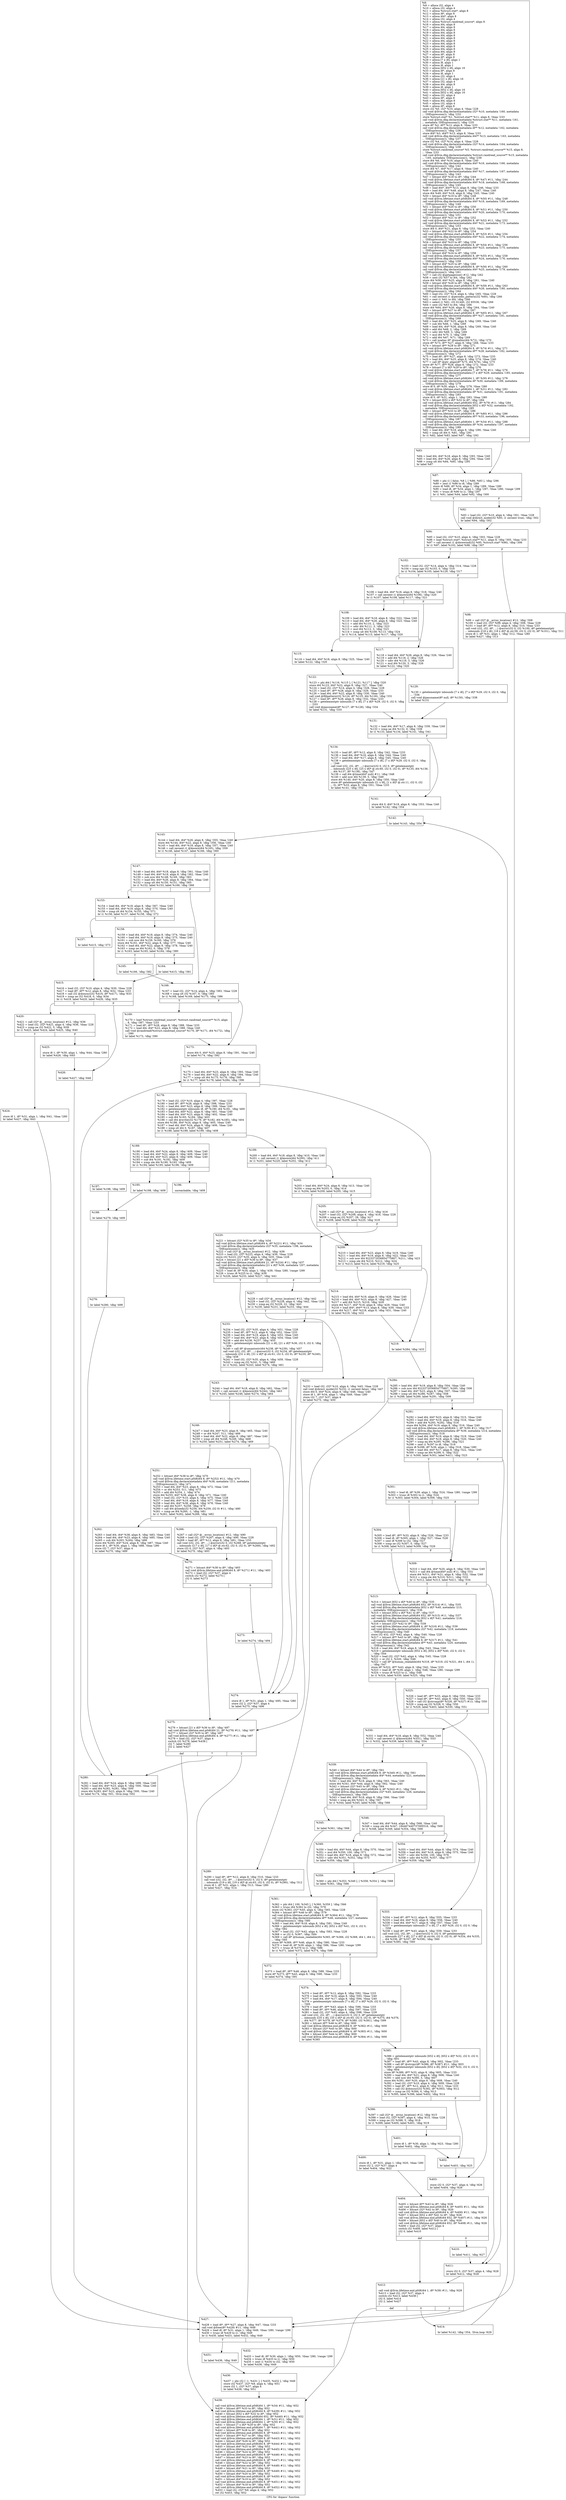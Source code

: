 digraph "CFG for 'dopass' function" {
	label="CFG for 'dopass' function";

	Node0x1c9a110 [shape=record,label="{%8:\l  %9 = alloca i32, align 4\l  %10 = alloca i32, align 4\l  %11 = alloca %struct.stat*, align 8\l  %12 = alloca i8*, align 8\l  %13 = alloca i64*, align 8\l  %14 = alloca i32, align 4\l  %15 = alloca %struct.randread_source*, align 8\l  %16 = alloca i64, align 8\l  %17 = alloca i64, align 8\l  %18 = alloca i64, align 8\l  %19 = alloca i64, align 8\l  %20 = alloca i64, align 8\l  %21 = alloca i64, align 8\l  %22 = alloca i64, align 8\l  %23 = alloca i64, align 8\l  %24 = alloca i64, align 8\l  %25 = alloca i64, align 8\l  %26 = alloca i64, align 8\l  %27 = alloca i8*, align 8\l  %28 = alloca i8*, align 8\l  %29 = alloca [7 x i8], align 1\l  %30 = alloca i8, align 1\l  %31 = alloca i8, align 1\l  %32 = alloca [652 x i8], align 16\l  %33 = alloca i8*, align 8\l  %34 = alloca i8, align 1\l  %35 = alloca i32, align 4\l  %36 = alloca [21 x i8], align 16\l  %37 = alloca i32, align 4\l  %38 = alloca i64, align 8\l  %39 = alloca i8, align 1\l  %40 = alloca [652 x i8], align 16\l  %41 = alloca [652 x i8], align 16\l  %42 = alloca i32, align 4\l  %43 = alloca i8*, align 8\l  %44 = alloca i64, align 8\l  %45 = alloca i32, align 4\l  %46 = alloca i8*, align 8\l  store i32 %0, i32* %10, align 4, !tbaa !228\l  call void @llvm.dbg.declare(metadata i32* %10, metadata !160, metadata\l... !DIExpression()), !dbg !232\l  store %struct.stat* %1, %struct.stat** %11, align 8, !tbaa !233\l  call void @llvm.dbg.declare(metadata %struct.stat** %11, metadata !161,\l... metadata !DIExpression()), !dbg !235\l  store i8* %2, i8** %12, align 8, !tbaa !233\l  call void @llvm.dbg.declare(metadata i8** %12, metadata !162, metadata\l... !DIExpression()), !dbg !236\l  store i64* %3, i64** %13, align 8, !tbaa !233\l  call void @llvm.dbg.declare(metadata i64** %13, metadata !163, metadata\l... !DIExpression()), !dbg !237\l  store i32 %4, i32* %14, align 4, !tbaa !228\l  call void @llvm.dbg.declare(metadata i32* %14, metadata !164, metadata\l... !DIExpression()), !dbg !238\l  store %struct.randread_source* %5, %struct.randread_source** %15, align 8,\l... !tbaa !233\l  call void @llvm.dbg.declare(metadata %struct.randread_source** %15, metadata\l... !165, metadata !DIExpression()), !dbg !239\l  store i64 %6, i64* %16, align 8, !tbaa !240\l  call void @llvm.dbg.declare(metadata i64* %16, metadata !166, metadata\l... !DIExpression()), !dbg !242\l  store i64 %7, i64* %17, align 8, !tbaa !240\l  call void @llvm.dbg.declare(metadata i64* %17, metadata !167, metadata\l... !DIExpression()), !dbg !243\l  %47 = bitcast i64* %18 to i8*, !dbg !244\l  call void @llvm.lifetime.start.p0i8(i64 8, i8* %47) #11, !dbg !244\l  call void @llvm.dbg.declare(metadata i64* %18, metadata !168, metadata\l... !DIExpression()), !dbg !245\l  %48 = load i64*, i64** %13, align 8, !dbg !246, !tbaa !233\l  %49 = load i64, i64* %48, align 8, !dbg !247, !tbaa !240\l  store i64 %49, i64* %18, align 8, !dbg !245, !tbaa !240\l  %50 = bitcast i64* %19 to i8*, !dbg !248\l  call void @llvm.lifetime.start.p0i8(i64 8, i8* %50) #11, !dbg !248\l  call void @llvm.dbg.declare(metadata i64* %19, metadata !169, metadata\l... !DIExpression()), !dbg !249\l  %51 = bitcast i64* %20 to i8*, !dbg !250\l  call void @llvm.lifetime.start.p0i8(i64 8, i8* %51) #11, !dbg !250\l  call void @llvm.dbg.declare(metadata i64* %20, metadata !170, metadata\l... !DIExpression()), !dbg !251\l  %52 = bitcast i64* %21 to i8*, !dbg !252\l  call void @llvm.lifetime.start.p0i8(i64 8, i8* %52) #11, !dbg !252\l  call void @llvm.dbg.declare(metadata i64* %21, metadata !173, metadata\l... !DIExpression()), !dbg !253\l  store i64 0, i64* %21, align 8, !dbg !253, !tbaa !240\l  %53 = bitcast i64* %22 to i8*, !dbg !254\l  call void @llvm.lifetime.start.p0i8(i64 8, i8* %53) #11, !dbg !254\l  call void @llvm.dbg.declare(metadata i64* %22, metadata !174, metadata\l... !DIExpression()), !dbg !255\l  %54 = bitcast i64* %23 to i8*, !dbg !256\l  call void @llvm.lifetime.start.p0i8(i64 8, i8* %54) #11, !dbg !256\l  call void @llvm.dbg.declare(metadata i64* %23, metadata !175, metadata\l... !DIExpression()), !dbg !257\l  %55 = bitcast i64* %24 to i8*, !dbg !258\l  call void @llvm.lifetime.start.p0i8(i64 8, i8* %55) #11, !dbg !258\l  call void @llvm.dbg.declare(metadata i64* %24, metadata !176, metadata\l... !DIExpression()), !dbg !259\l  %56 = bitcast i64* %25 to i8*, !dbg !260\l  call void @llvm.lifetime.start.p0i8(i64 8, i8* %56) #11, !dbg !260\l  call void @llvm.dbg.declare(metadata i64* %25, metadata !179, metadata\l... !DIExpression()), !dbg !261\l  %57 = call i32 @getpagesize() #12, !dbg !262\l  %58 = sext i32 %57 to i64, !dbg !262\l  store i64 %58, i64* %25, align 8, !dbg !261, !tbaa !240\l  %59 = bitcast i64* %26 to i8*, !dbg !263\l  call void @llvm.lifetime.start.p0i8(i64 8, i8* %59) #11, !dbg !263\l  call void @llvm.dbg.declare(metadata i64* %26, metadata !180, metadata\l... !DIExpression()), !dbg !264\l  %60 = load i32, i32* %14, align 4, !dbg !265, !tbaa !228\l  %61 = call zeroext i1 @periodic_pattern(i32 %60), !dbg !266\l  %62 = zext i1 %61 to i64, !dbg !266\l  %63 = select i1 %61, i32 61440, i32 65536, !dbg !266\l  %64 = sext i32 %63 to i64, !dbg !266\l  store i64 %64, i64* %26, align 8, !dbg !264, !tbaa !240\l  %65 = bitcast i8** %27 to i8*, !dbg !267\l  call void @llvm.lifetime.start.p0i8(i64 8, i8* %65) #11, !dbg !267\l  call void @llvm.dbg.declare(metadata i8** %27, metadata !181, metadata\l... !DIExpression()), !dbg !268\l  %66 = load i64, i64* %25, align 8, !dbg !269, !tbaa !240\l  %67 = sub i64 %66, 1, !dbg !269\l  %68 = load i64, i64* %26, align 8, !dbg !269, !tbaa !240\l  %69 = add i64 %68, 2, !dbg !269\l  %70 = udiv i64 %69, 3, !dbg !269\l  %71 = mul i64 %70, 3, !dbg !269\l  %72 = add i64 %67, %71, !dbg !269\l  %73 = call noalias i8* @xmalloc(i64 %72), !dbg !270\l  store i8* %73, i8** %27, align 8, !dbg !268, !tbaa !233\l  %74 = bitcast i8** %28 to i8*, !dbg !271\l  call void @llvm.lifetime.start.p0i8(i64 8, i8* %74) #11, !dbg !271\l  call void @llvm.dbg.declare(metadata i8** %28, metadata !182, metadata\l... !DIExpression()), !dbg !272\l  %75 = load i8*, i8** %27, align 8, !dbg !273, !tbaa !233\l  %76 = load i64, i64* %25, align 8, !dbg !274, !tbaa !240\l  %77 = call i8* @ptr_align(i8* %75, i64 %76), !dbg !275\l  store i8* %77, i8** %28, align 8, !dbg !272, !tbaa !233\l  %78 = bitcast [7 x i8]* %29 to i8*, !dbg !276\l  call void @llvm.lifetime.start.p0i8(i64 7, i8* %78) #11, !dbg !276\l  call void @llvm.dbg.declare(metadata [7 x i8]* %29, metadata !185, metadata\l... !DIExpression()), !dbg !277\l  call void @llvm.lifetime.start.p0i8(i64 1, i8* %30) #11, !dbg !278\l  call void @llvm.dbg.declare(metadata i8* %30, metadata !189, metadata\l... !DIExpression()), !dbg !279\l  store i8 0, i8* %30, align 1, !dbg !279, !tbaa !280\l  call void @llvm.lifetime.start.p0i8(i64 1, i8* %31) #11, !dbg !282\l  call void @llvm.dbg.declare(metadata i8* %31, metadata !191, metadata\l... !DIExpression()), !dbg !283\l  store i8 0, i8* %31, align 1, !dbg !283, !tbaa !280\l  %79 = bitcast [652 x i8]* %32 to i8*, !dbg !284\l  call void @llvm.lifetime.start.p0i8(i64 652, i8* %79) #11, !dbg !284\l  call void @llvm.dbg.declare(metadata [652 x i8]* %32, metadata !192,\l... metadata !DIExpression()), !dbg !285\l  %80 = bitcast i8** %33 to i8*, !dbg !286\l  call void @llvm.lifetime.start.p0i8(i64 8, i8* %80) #11, !dbg !286\l  call void @llvm.dbg.declare(metadata i8** %33, metadata !196, metadata\l... !DIExpression()), !dbg !287\l  call void @llvm.lifetime.start.p0i8(i64 1, i8* %34) #11, !dbg !288\l  call void @llvm.dbg.declare(metadata i8* %34, metadata !197, metadata\l... !DIExpression()), !dbg !289\l  %81 = load i64, i64* %18, align 8, !dbg !290, !tbaa !240\l  %82 = icmp slt i64 0, %81, !dbg !291\l  br i1 %82, label %83, label %87, !dbg !292\l|{<s0>T|<s1>F}}"];
	Node0x1c9a110:s0 -> Node0x1c898b0;
	Node0x1c9a110:s1 -> Node0x1c89900;
	Node0x1c898b0 [shape=record,label="{%83:\l\l  %84 = load i64, i64* %18, align 8, !dbg !293, !tbaa !240\l  %85 = load i64, i64* %26, align 8, !dbg !294, !tbaa !240\l  %86 = icmp ult i64 %84, %85, !dbg !295\l  br label %87\l}"];
	Node0x1c898b0 -> Node0x1c89900;
	Node0x1c89900 [shape=record,label="{%87:\l\l  %88 = phi i1 [ false, %8 ], [ %86, %83 ], !dbg !296\l  %89 = zext i1 %88 to i8, !dbg !289\l  store i8 %89, i8* %34, align 1, !dbg !289, !tbaa !280\l  %90 = load i8, i8* %34, align 1, !dbg !297, !tbaa !280, !range !299\l  %91 = trunc i8 %90 to i1, !dbg !297\l  br i1 %91, label %94, label %92, !dbg !300\l|{<s0>T|<s1>F}}"];
	Node0x1c89900:s0 -> Node0x1c899a0;
	Node0x1c89900:s1 -> Node0x1c89950;
	Node0x1c89950 [shape=record,label="{%92:\l\l  %93 = load i32, i32* %10, align 4, !dbg !301, !tbaa !228\l  call void @direct_mode(i32 %93, i1 zeroext true), !dbg !302\l  br label %94, !dbg !302\l}"];
	Node0x1c89950 -> Node0x1c899a0;
	Node0x1c899a0 [shape=record,label="{%94:\l\l  %95 = load i32, i32* %10, align 4, !dbg !303, !tbaa !228\l  %96 = load %struct.stat*, %struct.stat** %11, align 8, !dbg !305, !tbaa !233\l  %97 = call zeroext i1 @dorewind(i32 %95, %struct.stat* %96), !dbg !306\l  br i1 %97, label %102, label %98, !dbg !307\l|{<s0>T|<s1>F}}"];
	Node0x1c899a0:s0 -> Node0x1c89a40;
	Node0x1c899a0:s1 -> Node0x1c899f0;
	Node0x1c899f0 [shape=record,label="{%98:\l\l  %99 = call i32* @__errno_location() #12, !dbg !308\l  %100 = load i32, i32* %99, align 4, !dbg !308, !tbaa !228\l  %101 = load i8*, i8** %12, align 8, !dbg !310, !tbaa !233\l  call void (i32, i32, i8*, ...) @error(i32 0, i32 %100, i8* getelementptr\l... inbounds ([18 x i8], [18 x i8]* @.str.59, i32 0, i32 0), i8* %101), !dbg !311\l  store i8 1, i8* %31, align 1, !dbg !312, !tbaa !280\l  br label %427, !dbg !313\l}"];
	Node0x1c899f0 -> Node0x1c8b480;
	Node0x1c89a40 [shape=record,label="{%102:\l\l  %103 = load i32, i32* %14, align 4, !dbg !314, !tbaa !228\l  %104 = icmp sge i32 %103, 0, !dbg !316\l  br i1 %104, label %105, label %129, !dbg !317\l|{<s0>T|<s1>F}}"];
	Node0x1c89a40:s0 -> Node0x1c89a90;
	Node0x1c89a40:s1 -> Node0x1c89c20;
	Node0x1c89a90 [shape=record,label="{%105:\l\l  %106 = load i64, i64* %18, align 8, !dbg !318, !tbaa !240\l  %107 = call zeroext i1 @known(i64 %106), !dbg !320\l  br i1 %107, label %108, label %117, !dbg !321\l|{<s0>T|<s1>F}}"];
	Node0x1c89a90:s0 -> Node0x1c89ae0;
	Node0x1c89a90:s1 -> Node0x1c89b80;
	Node0x1c89ae0 [shape=record,label="{%108:\l\l  %109 = load i64, i64* %18, align 8, !dbg !322, !tbaa !240\l  %110 = load i64, i64* %26, align 8, !dbg !323, !tbaa !240\l  %111 = add i64 %110, 2, !dbg !323\l  %112 = udiv i64 %111, 3, !dbg !323\l  %113 = mul i64 %112, 3, !dbg !323\l  %114 = icmp ult i64 %109, %113, !dbg !324\l  br i1 %114, label %115, label %117, !dbg !320\l|{<s0>T|<s1>F}}"];
	Node0x1c89ae0:s0 -> Node0x1c89b30;
	Node0x1c89ae0:s1 -> Node0x1c89b80;
	Node0x1c89b30 [shape=record,label="{%115:\l\l  %116 = load i64, i64* %18, align 8, !dbg !325, !tbaa !240\l  br label %122, !dbg !320\l}"];
	Node0x1c89b30 -> Node0x1c89bd0;
	Node0x1c89b80 [shape=record,label="{%117:\l\l  %118 = load i64, i64* %26, align 8, !dbg !326, !tbaa !240\l  %119 = add i64 %118, 2, !dbg !326\l  %120 = udiv i64 %119, 3, !dbg !326\l  %121 = mul i64 %120, 3, !dbg !326\l  br label %122, !dbg !320\l}"];
	Node0x1c89b80 -> Node0x1c89bd0;
	Node0x1c89bd0 [shape=record,label="{%122:\l\l  %123 = phi i64 [ %116, %115 ], [ %121, %117 ], !dbg !320\l  store i64 %123, i64* %22, align 8, !dbg !327, !tbaa !240\l  %124 = load i32, i32* %14, align 4, !dbg !328, !tbaa !228\l  %125 = load i8*, i8** %28, align 8, !dbg !329, !tbaa !233\l  %126 = load i64, i64* %22, align 8, !dbg !330, !tbaa !240\l  call void @fillpattern(i32 %124, i8* %125, i64 %126), !dbg !331\l  %127 = load i8*, i8** %28, align 8, !dbg !332, !tbaa !233\l  %128 = getelementptr inbounds [7 x i8], [7 x i8]* %29, i32 0, i32 0, !dbg\l... !333\l  call void @passname(i8* %127, i8* %128), !dbg !334\l  br label %131, !dbg !335\l}"];
	Node0x1c89bd0 -> Node0x1c89c70;
	Node0x1c89c20 [shape=record,label="{%129:\l\l  %130 = getelementptr inbounds [7 x i8], [7 x i8]* %29, i32 0, i32 0, !dbg\l... !336\l  call void @passname(i8* null, i8* %130), !dbg !338\l  br label %131\l}"];
	Node0x1c89c20 -> Node0x1c89c70;
	Node0x1c89c70 [shape=record,label="{%131:\l\l  %132 = load i64, i64* %17, align 8, !dbg !339, !tbaa !240\l  %133 = icmp ne i64 %132, 0, !dbg !339\l  br i1 %133, label %134, label %141, !dbg !341\l|{<s0>T|<s1>F}}"];
	Node0x1c89c70:s0 -> Node0x1c89cc0;
	Node0x1c89c70:s1 -> Node0x1c89d10;
	Node0x1c89cc0 [shape=record,label="{%134:\l\l  %135 = load i8*, i8** %12, align 8, !dbg !342, !tbaa !233\l  %136 = load i64, i64* %16, align 8, !dbg !344, !tbaa !240\l  %137 = load i64, i64* %17, align 8, !dbg !345, !tbaa !240\l  %138 = getelementptr inbounds [7 x i8], [7 x i8]* %29, i32 0, i32 0, !dbg\l... !346\l  call void (i32, i32, i8*, ...) @error(i32 0, i32 0, i8* getelementptr\l... inbounds ([25 x i8], [25 x i8]* @.str.60, i32 0, i32 0), i8* %135, i64 %136,\l... i64 %137, i8* %138), !dbg !347\l  %139 = call i64 @time(i64* null) #11, !dbg !348\l  %140 = add nsw i64 %139, 5, !dbg !349\l  store i64 %140, i64* %20, align 8, !dbg !350, !tbaa !240\l  store i8* getelementptr inbounds ([1 x i8], [1 x i8]* @.str.11, i32 0, i32\l... 0), i8** %33, align 8, !dbg !351, !tbaa !233\l  br label %141, !dbg !352\l}"];
	Node0x1c89cc0 -> Node0x1c89d10;
	Node0x1c89d10 [shape=record,label="{%141:\l\l  store i64 0, i64* %19, align 8, !dbg !353, !tbaa !240\l  br label %142, !dbg !354\l}"];
	Node0x1c89d10 -> Node0x1c89d60;
	Node0x1c89d60 [shape=record,label="{%142:\l\l  br label %143, !dbg !354\l}"];
	Node0x1c89d60 -> Node0x1c89db0;
	Node0x1c89db0 [shape=record,label="{%143:\l\l  %144 = load i64, i64* %26, align 8, !dbg !355, !tbaa !240\l  store i64 %144, i64* %22, align 8, !dbg !356, !tbaa !240\l  %145 = load i64, i64* %18, align 8, !dbg !357, !tbaa !240\l  %146 = call zeroext i1 @known(i64 %145), !dbg !359\l  br i1 %146, label %147, label %166, !dbg !360\l|{<s0>T|<s1>F}}"];
	Node0x1c89db0:s0 -> Node0x1c89e00;
	Node0x1c89db0:s1 -> Node0x1c89fe0;
	Node0x1c89e00 [shape=record,label="{%147:\l\l  %148 = load i64, i64* %18, align 8, !dbg !361, !tbaa !240\l  %149 = load i64, i64* %19, align 8, !dbg !362, !tbaa !240\l  %150 = sub nsw i64 %148, %149, !dbg !363\l  %151 = load i64, i64* %26, align 8, !dbg !364, !tbaa !240\l  %152 = icmp ult i64 %150, %151, !dbg !365\l  br i1 %152, label %153, label %166, !dbg !366\l|{<s0>T|<s1>F}}"];
	Node0x1c89e00:s0 -> Node0x1c89e50;
	Node0x1c89e00:s1 -> Node0x1c89fe0;
	Node0x1c89e50 [shape=record,label="{%153:\l\l  %154 = load i64, i64* %18, align 8, !dbg !367, !tbaa !240\l  %155 = load i64, i64* %19, align 8, !dbg !370, !tbaa !240\l  %156 = icmp slt i64 %154, %155, !dbg !371\l  br i1 %156, label %157, label %158, !dbg !372\l|{<s0>T|<s1>F}}"];
	Node0x1c89e50:s0 -> Node0x1c89ea0;
	Node0x1c89e50:s1 -> Node0x1c89ef0;
	Node0x1c89ea0 [shape=record,label="{%157:\l\l  br label %415, !dbg !373\l}"];
	Node0x1c89ea0 -> Node0x1c8b2f0;
	Node0x1c89ef0 [shape=record,label="{%158:\l\l  %159 = load i64, i64* %18, align 8, !dbg !374, !tbaa !240\l  %160 = load i64, i64* %19, align 8, !dbg !375, !tbaa !240\l  %161 = sub nsw i64 %159, %160, !dbg !376\l  store i64 %161, i64* %22, align 8, !dbg !377, !tbaa !240\l  %162 = load i64, i64* %22, align 8, !dbg !378, !tbaa !240\l  %163 = icmp ne i64 %162, 0, !dbg !378\l  br i1 %163, label %165, label %164, !dbg !380\l|{<s0>T|<s1>F}}"];
	Node0x1c89ef0:s0 -> Node0x1c89f90;
	Node0x1c89ef0:s1 -> Node0x1c89f40;
	Node0x1c89f40 [shape=record,label="{%164:\l\l  br label %415, !dbg !381\l}"];
	Node0x1c89f40 -> Node0x1c8b2f0;
	Node0x1c89f90 [shape=record,label="{%165:\l\l  br label %166, !dbg !382\l}"];
	Node0x1c89f90 -> Node0x1c89fe0;
	Node0x1c89fe0 [shape=record,label="{%166:\l\l  %167 = load i32, i32* %14, align 4, !dbg !383, !tbaa !228\l  %168 = icmp slt i32 %167, 0, !dbg !385\l  br i1 %168, label %169, label %173, !dbg !386\l|{<s0>T|<s1>F}}"];
	Node0x1c89fe0:s0 -> Node0x1c8a030;
	Node0x1c89fe0:s1 -> Node0x1c8a080;
	Node0x1c8a030 [shape=record,label="{%169:\l\l  %170 = load %struct.randread_source*, %struct.randread_source** %15, align\l... 8, !dbg !387, !tbaa !233\l  %171 = load i8*, i8** %28, align 8, !dbg !388, !tbaa !233\l  %172 = load i64, i64* %22, align 8, !dbg !389, !tbaa !240\l  call void @randread(%struct.randread_source* %170, i8* %171, i64 %172), !dbg\l... !390\l  br label %173, !dbg !390\l}"];
	Node0x1c8a030 -> Node0x1c8a080;
	Node0x1c8a080 [shape=record,label="{%173:\l\l  store i64 0, i64* %23, align 8, !dbg !391, !tbaa !240\l  br label %174, !dbg !392\l}"];
	Node0x1c8a080 -> Node0x1c8a0d0;
	Node0x1c8a0d0 [shape=record,label="{%174:\l\l  %175 = load i64, i64* %23, align 8, !dbg !393, !tbaa !240\l  %176 = load i64, i64* %22, align 8, !dbg !394, !tbaa !240\l  %177 = icmp ult i64 %175, %176, !dbg !395\l  br i1 %177, label %178, label %284, !dbg !396\l|{<s0>T|<s1>F}}"];
	Node0x1c8a0d0:s0 -> Node0x1c8a120;
	Node0x1c8a0d0:s1 -> Node0x1c8a990;
	Node0x1c8a120 [shape=record,label="{%178:\l\l  %179 = load i32, i32* %10, align 4, !dbg !397, !tbaa !228\l  %180 = load i8*, i8** %28, align 8, !dbg !398, !tbaa !233\l  %181 = load i64, i64* %23, align 8, !dbg !399, !tbaa !240\l  %182 = getelementptr inbounds i8, i8* %180, i64 %181, !dbg !400\l  %183 = load i64, i64* %22, align 8, !dbg !401, !tbaa !240\l  %184 = load i64, i64* %23, align 8, !dbg !402, !tbaa !240\l  %185 = sub i64 %183, %184, !dbg !403\l  %186 = call i64 @write(i32 %179, i8* %182, i64 %185), !dbg !404\l  store i64 %186, i64* %24, align 8, !dbg !405, !tbaa !240\l  %187 = load i64, i64* %24, align 8, !dbg !406, !tbaa !240\l  %188 = icmp slt i64 0, %187, !dbg !407\l  br i1 %188, label %189, label %199, !dbg !408\l|{<s0>T|<s1>F}}"];
	Node0x1c8a120:s0 -> Node0x1c8a170;
	Node0x1c8a120:s1 -> Node0x1c8a300;
	Node0x1c8a170 [shape=record,label="{%189:\l\l  %190 = load i64, i64* %24, align 8, !dbg !409, !tbaa !240\l  %191 = load i64, i64* %22, align 8, !dbg !409, !tbaa !240\l  %192 = load i64, i64* %23, align 8, !dbg !409, !tbaa !240\l  %193 = sub i64 %191, %192, !dbg !409\l  %194 = icmp ule i64 %190, %193, !dbg !409\l  br i1 %194, label %195, label %196, !dbg !409\l|{<s0>T|<s1>F}}"];
	Node0x1c8a170:s0 -> Node0x1c8a1c0;
	Node0x1c8a170:s1 -> Node0x1c8a210;
	Node0x1c8a1c0 [shape=record,label="{%195:\l\l  br label %198, !dbg !409\l}"];
	Node0x1c8a1c0 -> Node0x1c8a2b0;
	Node0x1c8a210 [shape=record,label="{%196:\l\l  unreachable, !dbg !409\l}"];
	Node0x1c8a260 [shape=record,label="{%197:                                                  \l  br label %198, !dbg !409\l}"];
	Node0x1c8a260 -> Node0x1c8a2b0;
	Node0x1c8a2b0 [shape=record,label="{%198:\l\l  br label %279, !dbg !409\l}"];
	Node0x1c8a2b0 -> Node0x1c8a8f0;
	Node0x1c8a300 [shape=record,label="{%199:\l\l  %200 = load i64, i64* %18, align 8, !dbg !410, !tbaa !240\l  %201 = call zeroext i1 @known(i64 %200), !dbg !411\l  br i1 %201, label %220, label %202, !dbg !412\l|{<s0>T|<s1>F}}"];
	Node0x1c8a300:s0 -> Node0x1c8a4e0;
	Node0x1c8a300:s1 -> Node0x1c8a350;
	Node0x1c8a350 [shape=record,label="{%202:\l\l  %203 = load i64, i64* %24, align 8, !dbg !413, !tbaa !240\l  %204 = icmp eq i64 %203, 0, !dbg !414\l  br i1 %204, label %209, label %205, !dbg !415\l|{<s0>T|<s1>F}}"];
	Node0x1c8a350:s0 -> Node0x1c8a3f0;
	Node0x1c8a350:s1 -> Node0x1c8a3a0;
	Node0x1c8a3a0 [shape=record,label="{%205:\l\l  %206 = call i32* @__errno_location() #12, !dbg !416\l  %207 = load i32, i32* %206, align 4, !dbg !416, !tbaa !228\l  %208 = icmp eq i32 %207, 28, !dbg !417\l  br i1 %208, label %209, label %220, !dbg !418\l|{<s0>T|<s1>F}}"];
	Node0x1c8a3a0:s0 -> Node0x1c8a3f0;
	Node0x1c8a3a0:s1 -> Node0x1c8a4e0;
	Node0x1c8a3f0 [shape=record,label="{%209:\l\l  %210 = load i64, i64* %23, align 8, !dbg !419, !tbaa !240\l  %211 = load i64, i64* %19, align 8, !dbg !422, !tbaa !240\l  %212 = sub nsw i64 9223372036854775807, %211, !dbg !423\l  %213 = icmp ule i64 %210, %212, !dbg !424\l  br i1 %213, label %214, label %219, !dbg !425\l|{<s0>T|<s1>F}}"];
	Node0x1c8a3f0:s0 -> Node0x1c8a440;
	Node0x1c8a3f0:s1 -> Node0x1c8a490;
	Node0x1c8a440 [shape=record,label="{%214:\l\l  %215 = load i64, i64* %19, align 8, !dbg !426, !tbaa !240\l  %216 = load i64, i64* %23, align 8, !dbg !427, !tbaa !240\l  %217 = add i64 %215, %216, !dbg !428\l  store i64 %217, i64* %18, align 8, !dbg !429, !tbaa !240\l  %218 = load i64*, i64** %13, align 8, !dbg !430, !tbaa !233\l  store i64 %217, i64* %218, align 8, !dbg !431, !tbaa !240\l  br label %219, !dbg !432\l}"];
	Node0x1c8a440 -> Node0x1c8a490;
	Node0x1c8a490 [shape=record,label="{%219:\l\l  br label %284, !dbg !433\l}"];
	Node0x1c8a490 -> Node0x1c8a990;
	Node0x1c8a4e0 [shape=record,label="{%220:\l\l  %221 = bitcast i32* %35 to i8*, !dbg !434\l  call void @llvm.lifetime.start.p0i8(i64 4, i8* %221) #11, !dbg !434\l  call void @llvm.dbg.declare(metadata i32* %35, metadata !198, metadata\l... !DIExpression()), !dbg !435\l  %222 = call i32* @__errno_location() #12, !dbg !436\l  %223 = load i32, i32* %222, align 4, !dbg !436, !tbaa !228\l  store i32 %223, i32* %35, align 4, !dbg !435, !tbaa !228\l  %224 = bitcast [21 x i8]* %36 to i8*, !dbg !437\l  call void @llvm.lifetime.start.p0i8(i64 21, i8* %224) #11, !dbg !437\l  call void @llvm.dbg.declare(metadata [21 x i8]* %36, metadata !207, metadata\l... !DIExpression()), !dbg !438\l  %225 = load i8, i8* %34, align 1, !dbg !439, !tbaa !280, !range !299\l  %226 = trunc i8 %225 to i1, !dbg !439\l  br i1 %226, label %233, label %227, !dbg !441\l|{<s0>T|<s1>F}}"];
	Node0x1c8a4e0:s0 -> Node0x1c8a5d0;
	Node0x1c8a4e0:s1 -> Node0x1c8a530;
	Node0x1c8a530 [shape=record,label="{%227:\l\l  %228 = call i32* @__errno_location() #12, !dbg !442\l  %229 = load i32, i32* %228, align 4, !dbg !442, !tbaa !228\l  %230 = icmp eq i32 %229, 22, !dbg !443\l  br i1 %230, label %231, label %233, !dbg !444\l|{<s0>T|<s1>F}}"];
	Node0x1c8a530:s0 -> Node0x1c8a580;
	Node0x1c8a530:s1 -> Node0x1c8a5d0;
	Node0x1c8a580 [shape=record,label="{%231:\l\l  %232 = load i32, i32* %10, align 4, !dbg !445, !tbaa !228\l  call void @direct_mode(i32 %232, i1 zeroext false), !dbg !447\l  store i64 0, i64* %24, align 8, !dbg !448, !tbaa !240\l  store i8 1, i8* %34, align 1, !dbg !449, !tbaa !280\l  store i32 7, i32* %37, align 4\l  br label %275, !dbg !450\l}"];
	Node0x1c8a580 -> Node0x1c8a8a0;
	Node0x1c8a5d0 [shape=record,label="{%233:\l\l  %234 = load i32, i32* %35, align 4, !dbg !451, !tbaa !228\l  %235 = load i8*, i8** %12, align 8, !dbg !452, !tbaa !233\l  %236 = load i64, i64* %19, align 8, !dbg !453, !tbaa !240\l  %237 = load i64, i64* %23, align 8, !dbg !454, !tbaa !240\l  %238 = add i64 %236, %237, !dbg !455\l  %239 = getelementptr inbounds [21 x i8], [21 x i8]* %36, i32 0, i32 0, !dbg\l... !456\l  %240 = call i8* @umaxtostr(i64 %238, i8* %239), !dbg !457\l  call void (i32, i32, i8*, ...) @error(i32 0, i32 %234, i8* getelementptr\l... inbounds ([31 x i8], [31 x i8]* @.str.61, i32 0, i32 0), i8* %235, i8* %240),\l... !dbg !458\l  %241 = load i32, i32* %35, align 4, !dbg !459, !tbaa !228\l  %242 = icmp eq i32 %241, 5, !dbg !460\l  br i1 %242, label %243, label %274, !dbg !461\l|{<s0>T|<s1>F}}"];
	Node0x1c8a5d0:s0 -> Node0x1c8a620;
	Node0x1c8a5d0:s1 -> Node0x1c8a850;
	Node0x1c8a620 [shape=record,label="{%243:\l\l  %244 = load i64, i64* %18, align 8, !dbg !462, !tbaa !240\l  %245 = call zeroext i1 @known(i64 %244), !dbg !463\l  br i1 %245, label %246, label %274, !dbg !464\l|{<s0>T|<s1>F}}"];
	Node0x1c8a620:s0 -> Node0x1c8a670;
	Node0x1c8a620:s1 -> Node0x1c8a850;
	Node0x1c8a670 [shape=record,label="{%246:\l\l  %247 = load i64, i64* %23, align 8, !dbg !465, !tbaa !240\l  %248 = or i64 %247, 511, !dbg !466\l  %249 = load i64, i64* %22, align 8, !dbg !467, !tbaa !240\l  %250 = icmp ult i64 %248, %249, !dbg !468\l  br i1 %250, label %251, label %274, !dbg !469\l|{<s0>T|<s1>F}}"];
	Node0x1c8a670:s0 -> Node0x1c8a6c0;
	Node0x1c8a670:s1 -> Node0x1c8a850;
	Node0x1c8a6c0 [shape=record,label="{%251:\l\l  %252 = bitcast i64* %38 to i8*, !dbg !470\l  call void @llvm.lifetime.start.p0i8(i64 8, i8* %252) #11, !dbg !470\l  call void @llvm.dbg.declare(metadata i64* %38, metadata !211, metadata\l... !DIExpression()), !dbg !471\l  %253 = load i64, i64* %23, align 8, !dbg !472, !tbaa !240\l  %254 = or i64 %253, 511, !dbg !473\l  %255 = add i64 %254, 1, !dbg !474\l  store i64 %255, i64* %38, align 8, !dbg !471, !tbaa !240\l  %256 = load i32, i32* %10, align 4, !dbg !475, !tbaa !228\l  %257 = load i64, i64* %19, align 8, !dbg !477, !tbaa !240\l  %258 = load i64, i64* %38, align 8, !dbg !478, !tbaa !240\l  %259 = add i64 %257, %258, !dbg !479\l  %260 = call i64 @lseek(i32 %256, i64 %259, i32 0) #11, !dbg !480\l  %261 = icmp ne i64 %260, -1, !dbg !481\l  br i1 %261, label %262, label %266, !dbg !482\l|{<s0>T|<s1>F}}"];
	Node0x1c8a6c0:s0 -> Node0x1c8a710;
	Node0x1c8a6c0:s1 -> Node0x1c8a760;
	Node0x1c8a710 [shape=record,label="{%262:\l\l  %263 = load i64, i64* %38, align 8, !dbg !483, !tbaa !240\l  %264 = load i64, i64* %23, align 8, !dbg !485, !tbaa !240\l  %265 = sub i64 %263, %264, !dbg !486\l  store i64 %265, i64* %24, align 8, !dbg !487, !tbaa !240\l  store i8 1, i8* %30, align 1, !dbg !488, !tbaa !280\l  store i32 7, i32* %37, align 4\l  br label %270, !dbg !489\l}"];
	Node0x1c8a710 -> Node0x1c8a7b0;
	Node0x1c8a760 [shape=record,label="{%266:\l\l  %267 = call i32* @__errno_location() #12, !dbg !490\l  %268 = load i32, i32* %267, align 4, !dbg !490, !tbaa !228\l  %269 = load i8*, i8** %12, align 8, !dbg !491, !tbaa !233\l  call void (i32, i32, i8*, ...) @error(i32 0, i32 %268, i8* getelementptr\l... inbounds ([17 x i8], [17 x i8]* @.str.62, i32 0, i32 0), i8* %269), !dbg !492\l  store i32 0, i32* %37, align 4, !dbg !493\l  br label %270, !dbg !493\l}"];
	Node0x1c8a760 -> Node0x1c8a7b0;
	Node0x1c8a7b0 [shape=record,label="{%270:\l\l  %271 = bitcast i64* %38 to i8*, !dbg !493\l  call void @llvm.lifetime.end.p0i8(i64 8, i8* %271) #11, !dbg !493\l  %272 = load i32, i32* %37, align 4\l  switch i32 %272, label %275 [\l    i32 0, label %273\l  ]\l|{<s0>def|<s1>0}}"];
	Node0x1c8a7b0:s0 -> Node0x1c8a8a0;
	Node0x1c8a7b0:s1 -> Node0x1c8a800;
	Node0x1c8a800 [shape=record,label="{%273:\l\l  br label %274, !dbg !494\l}"];
	Node0x1c8a800 -> Node0x1c8a850;
	Node0x1c8a850 [shape=record,label="{%274:\l\l  store i8 1, i8* %31, align 1, !dbg !495, !tbaa !280\l  store i32 2, i32* %37, align 4\l  br label %275, !dbg !496\l}"];
	Node0x1c8a850 -> Node0x1c8a8a0;
	Node0x1c8a8a0 [shape=record,label="{%275:\l\l  %276 = bitcast [21 x i8]* %36 to i8*, !dbg !497\l  call void @llvm.lifetime.end.p0i8(i64 21, i8* %276) #11, !dbg !497\l  %277 = bitcast i32* %35 to i8*, !dbg !497\l  call void @llvm.lifetime.end.p0i8(i64 4, i8* %277) #11, !dbg !497\l  %278 = load i32, i32* %37, align 4\l  switch i32 %278, label %438 [\l    i32 7, label %280\l    i32 2, label %427\l  ]\l|{<s0>def|<s1>7|<s2>2}}"];
	Node0x1c8a8a0:s0 -> Node0x1c8b5c0;
	Node0x1c8a8a0:s1 -> Node0x1c8a940;
	Node0x1c8a8a0:s2 -> Node0x1c8b480;
	Node0x1c8a8f0 [shape=record,label="{%279:\l\l  br label %280, !dbg !498\l}"];
	Node0x1c8a8f0 -> Node0x1c8a940;
	Node0x1c8a940 [shape=record,label="{%280:\l\l  %281 = load i64, i64* %24, align 8, !dbg !499, !tbaa !240\l  %282 = load i64, i64* %23, align 8, !dbg !500, !tbaa !240\l  %283 = add i64 %282, %281, !dbg !500\l  store i64 %283, i64* %23, align 8, !dbg !500, !tbaa !240\l  br label %174, !dbg !501, !llvm.loop !502\l}"];
	Node0x1c8a940 -> Node0x1c8a0d0;
	Node0x1c8a990 [shape=record,label="{%284:\l\l  %285 = load i64, i64* %19, align 8, !dbg !504, !tbaa !240\l  %286 = sub nsw i64 9223372036854775807, %285, !dbg !506\l  %287 = load i64, i64* %23, align 8, !dbg !507, !tbaa !240\l  %288 = icmp ult i64 %286, %287, !dbg !508\l  br i1 %288, label %289, label %291, !dbg !509\l|{<s0>T|<s1>F}}"];
	Node0x1c8a990:s0 -> Node0x1c8a9e0;
	Node0x1c8a990:s1 -> Node0x1c8aa30;
	Node0x1c8a9e0 [shape=record,label="{%289:\l\l  %290 = load i8*, i8** %12, align 8, !dbg !510, !tbaa !233\l  call void (i32, i32, i8*, ...) @error(i32 0, i32 0, i8* getelementptr\l... inbounds ([19 x i8], [19 x i8]* @.str.63, i32 0, i32 0), i8* %290), !dbg !512\l  store i8 1, i8* %31, align 1, !dbg !513, !tbaa !280\l  br label %427, !dbg !514\l}"];
	Node0x1c8a9e0 -> Node0x1c8b480;
	Node0x1c8aa30 [shape=record,label="{%291:\l\l  %292 = load i64, i64* %23, align 8, !dbg !515, !tbaa !240\l  %293 = load i64, i64* %19, align 8, !dbg !516, !tbaa !240\l  %294 = add i64 %293, %292, !dbg !516\l  store i64 %294, i64* %19, align 8, !dbg !516, !tbaa !240\l  call void @llvm.lifetime.start.p0i8(i64 1, i8* %39) #11, !dbg !517\l  call void @llvm.dbg.declare(metadata i8* %39, metadata !214, metadata\l... !DIExpression()), !dbg !518\l  %295 = load i64, i64* %19, align 8, !dbg !519, !tbaa !240\l  %296 = load i64, i64* %18, align 8, !dbg !520, !tbaa !240\l  %297 = icmp eq i64 %295, %296, !dbg !521\l  %298 = zext i1 %297 to i8, !dbg !518\l  store i8 %298, i8* %39, align 1, !dbg !518, !tbaa !280\l  %299 = load i64, i64* %17, align 8, !dbg !522, !tbaa !240\l  %300 = icmp ne i64 %299, 0, !dbg !522\l  br i1 %300, label %301, label %411, !dbg !523\l|{<s0>T|<s1>F}}"];
	Node0x1c8aa30:s0 -> Node0x1c8aa80;
	Node0x1c8aa30:s1 -> Node0x1c8b200;
	Node0x1c8aa80 [shape=record,label="{%301:\l\l  %302 = load i8, i8* %39, align 1, !dbg !524, !tbaa !280, !range !299\l  %303 = trunc i8 %302 to i1, !dbg !524\l  br i1 %303, label %304, label %309, !dbg !525\l|{<s0>T|<s1>F}}"];
	Node0x1c8aa80:s0 -> Node0x1c8aad0;
	Node0x1c8aa80:s1 -> Node0x1c8ab20;
	Node0x1c8aad0 [shape=record,label="{%304:\l\l  %305 = load i8*, i8** %33, align 8, !dbg !526, !tbaa !233\l  %306 = load i8, i8* %305, align 1, !dbg !527, !tbaa !528\l  %307 = sext i8 %306 to i32, !dbg !527\l  %308 = icmp ne i32 %307, 0, !dbg !527\l  br i1 %308, label %313, label %309, !dbg !529\l|{<s0>T|<s1>F}}"];
	Node0x1c8aad0:s0 -> Node0x1c8ab70;
	Node0x1c8aad0:s1 -> Node0x1c8ab20;
	Node0x1c8ab20 [shape=record,label="{%309:\l\l  %310 = load i64, i64* %20, align 8, !dbg !530, !tbaa !240\l  %311 = call i64 @time(i64* null) #11, !dbg !531\l  store i64 %311, i64* %21, align 8, !dbg !532, !tbaa !240\l  %312 = icmp sle i64 %310, %311, !dbg !533\l  br i1 %312, label %313, label %411, !dbg !534\l|{<s0>T|<s1>F}}"];
	Node0x1c8ab20:s0 -> Node0x1c8ab70;
	Node0x1c8ab20:s1 -> Node0x1c8b200;
	Node0x1c8ab70 [shape=record,label="{%313:\l\l  %314 = bitcast [652 x i8]* %40 to i8*, !dbg !535\l  call void @llvm.lifetime.start.p0i8(i64 652, i8* %314) #11, !dbg !535\l  call void @llvm.dbg.declare(metadata [652 x i8]* %40, metadata !215,\l... metadata !DIExpression()), !dbg !536\l  %315 = bitcast [652 x i8]* %41 to i8*, !dbg !537\l  call void @llvm.lifetime.start.p0i8(i64 652, i8* %315) #11, !dbg !537\l  call void @llvm.dbg.declare(metadata [652 x i8]* %41, metadata !218,\l... metadata !DIExpression()), !dbg !538\l  %316 = bitcast i32* %42 to i8*, !dbg !539\l  call void @llvm.lifetime.start.p0i8(i64 4, i8* %316) #11, !dbg !539\l  call void @llvm.dbg.declare(metadata i32* %42, metadata !219, metadata\l... !DIExpression()), !dbg !540\l  store i32 432, i32* %42, align 4, !dbg !540, !tbaa !228\l  %317 = bitcast i8** %43 to i8*, !dbg !541\l  call void @llvm.lifetime.start.p0i8(i64 8, i8* %317) #11, !dbg !541\l  call void @llvm.dbg.declare(metadata i8** %43, metadata !220, metadata\l... !DIExpression()), !dbg !542\l  %318 = load i64, i64* %19, align 8, !dbg !543, !tbaa !240\l  %319 = getelementptr inbounds [652 x i8], [652 x i8]* %40, i32 0, i32 0,\l... !dbg !544\l  %320 = load i32, i32* %42, align 4, !dbg !545, !tbaa !228\l  %321 = or i32 2, %320, !dbg !546\l  %322 = call i8* @human_readable(i64 %318, i8* %319, i32 %321, i64 1, i64 1),\l... !dbg !547\l  store i8* %322, i8** %43, align 8, !dbg !542, !tbaa !233\l  %323 = load i8, i8* %39, align 1, !dbg !548, !tbaa !280, !range !299\l  %324 = trunc i8 %323 to i1, !dbg !548\l  br i1 %324, label %330, label %325, !dbg !549\l|{<s0>T|<s1>F}}"];
	Node0x1c8ab70:s0 -> Node0x1c8ac10;
	Node0x1c8ab70:s1 -> Node0x1c8abc0;
	Node0x1c8abc0 [shape=record,label="{%325:\l\l  %326 = load i8*, i8** %33, align 8, !dbg !550, !tbaa !233\l  %327 = load i8*, i8** %43, align 8, !dbg !550, !tbaa !233\l  %328 = call i32 @strcmp(i8* %326, i8* %327) #13, !dbg !550\l  %329 = icmp eq i32 %328, 0, !dbg !550\l  br i1 %329, label %403, label %330, !dbg !551\l|{<s0>T|<s1>F}}"];
	Node0x1c8abc0:s0 -> Node0x1c8b110;
	Node0x1c8abc0:s1 -> Node0x1c8ac10;
	Node0x1c8ac10 [shape=record,label="{%330:\l\l  %331 = load i64, i64* %18, align 8, !dbg !552, !tbaa !240\l  %332 = call zeroext i1 @known(i64 %331), !dbg !553\l  br i1 %332, label %339, label %333, !dbg !554\l|{<s0>T|<s1>F}}"];
	Node0x1c8ac10:s0 -> Node0x1c8acb0;
	Node0x1c8ac10:s1 -> Node0x1c8ac60;
	Node0x1c8ac60 [shape=record,label="{%333:\l\l  %334 = load i8*, i8** %12, align 8, !dbg !555, !tbaa !233\l  %335 = load i64, i64* %16, align 8, !dbg !556, !tbaa !240\l  %336 = load i64, i64* %17, align 8, !dbg !557, !tbaa !240\l  %337 = getelementptr inbounds [7 x i8], [7 x i8]* %29, i32 0, i32 0, !dbg\l... !558\l  %338 = load i8*, i8** %43, align 8, !dbg !559, !tbaa !233\l  call void (i32, i32, i8*, ...) @error(i32 0, i32 0, i8* getelementptr\l... inbounds ([27 x i8], [27 x i8]* @.str.64, i32 0, i32 0), i8* %334, i64 %335,\l... i64 %336, i8* %337, i8* %338), !dbg !560\l  br label %385, !dbg !560\l}"];
	Node0x1c8ac60 -> Node0x1c8af80;
	Node0x1c8acb0 [shape=record,label="{%339:\l\l  %340 = bitcast i64* %44 to i8*, !dbg !561\l  call void @llvm.lifetime.start.p0i8(i64 8, i8* %340) #11, !dbg !561\l  call void @llvm.dbg.declare(metadata i64* %44, metadata !221, metadata\l... !DIExpression()), !dbg !562\l  %341 = load i64, i64* %19, align 8, !dbg !563, !tbaa !240\l  store i64 %341, i64* %44, align 8, !dbg !562, !tbaa !240\l  %342 = bitcast i32* %45 to i8*, !dbg !564\l  call void @llvm.lifetime.start.p0i8(i64 4, i8* %342) #11, !dbg !564\l  call void @llvm.dbg.declare(metadata i32* %45, metadata !226, metadata\l... !DIExpression()), !dbg !565\l  %343 = load i64, i64* %18, align 8, !dbg !566, !tbaa !240\l  %344 = icmp eq i64 %343, 0, !dbg !567\l  br i1 %344, label %345, label %346, !dbg !566\l|{<s0>T|<s1>F}}"];
	Node0x1c8acb0:s0 -> Node0x1c8ad00;
	Node0x1c8acb0:s1 -> Node0x1c8ad50;
	Node0x1c8ad00 [shape=record,label="{%345:\l\l  br label %361, !dbg !566\l}"];
	Node0x1c8ad00 -> Node0x1c8ae90;
	Node0x1c8ad50 [shape=record,label="{%346:\l\l  %347 = load i64, i64* %44, align 8, !dbg !568, !tbaa !240\l  %348 = icmp ule i64 %347, 184467440737095516, !dbg !569\l  br i1 %348, label %349, label %354, !dbg !568\l|{<s0>T|<s1>F}}"];
	Node0x1c8ad50:s0 -> Node0x1c8ada0;
	Node0x1c8ad50:s1 -> Node0x1c8adf0;
	Node0x1c8ada0 [shape=record,label="{%349:\l\l  %350 = load i64, i64* %44, align 8, !dbg !570, !tbaa !240\l  %351 = mul i64 %350, 100, !dbg !571\l  %352 = load i64, i64* %18, align 8, !dbg !572, !tbaa !240\l  %353 = udiv i64 %351, %352, !dbg !573\l  br label %359, !dbg !568\l}"];
	Node0x1c8ada0 -> Node0x1c8ae40;
	Node0x1c8adf0 [shape=record,label="{%354:\l\l  %355 = load i64, i64* %44, align 8, !dbg !574, !tbaa !240\l  %356 = load i64, i64* %18, align 8, !dbg !575, !tbaa !240\l  %357 = sdiv i64 %356, 100, !dbg !576\l  %358 = udiv i64 %355, %357, !dbg !577\l  br label %359, !dbg !568\l}"];
	Node0x1c8adf0 -> Node0x1c8ae40;
	Node0x1c8ae40 [shape=record,label="{%359:\l\l  %360 = phi i64 [ %353, %349 ], [ %358, %354 ], !dbg !568\l  br label %361, !dbg !566\l}"];
	Node0x1c8ae40 -> Node0x1c8ae90;
	Node0x1c8ae90 [shape=record,label="{%361:\l\l  %362 = phi i64 [ 100, %345 ], [ %360, %359 ], !dbg !566\l  %363 = trunc i64 %362 to i32, !dbg !578\l  store i32 %363, i32* %45, align 4, !dbg !565, !tbaa !228\l  %364 = bitcast i8** %46 to i8*, !dbg !579\l  call void @llvm.lifetime.start.p0i8(i64 8, i8* %364) #11, !dbg !579\l  call void @llvm.dbg.declare(metadata i8** %46, metadata !227, metadata\l... !DIExpression()), !dbg !580\l  %365 = load i64, i64* %18, align 8, !dbg !581, !tbaa !240\l  %366 = getelementptr inbounds [652 x i8], [652 x i8]* %41, i32 0, i32 0,\l... !dbg !582\l  %367 = load i32, i32* %42, align 4, !dbg !583, !tbaa !228\l  %368 = or i32 0, %367, !dbg !584\l  %369 = call i8* @human_readable(i64 %365, i8* %366, i32 %368, i64 1, i64 1),\l... !dbg !585\l  store i8* %369, i8** %46, align 8, !dbg !580, !tbaa !233\l  %370 = load i8, i8* %39, align 1, !dbg !586, !tbaa !280, !range !299\l  %371 = trunc i8 %370 to i1, !dbg !586\l  br i1 %371, label %372, label %374, !dbg !588\l|{<s0>T|<s1>F}}"];
	Node0x1c8ae90:s0 -> Node0x1c8aee0;
	Node0x1c8ae90:s1 -> Node0x1c8af30;
	Node0x1c8aee0 [shape=record,label="{%372:\l\l  %373 = load i8*, i8** %46, align 8, !dbg !589, !tbaa !233\l  store i8* %373, i8** %43, align 8, !dbg !590, !tbaa !233\l  br label %374, !dbg !591\l}"];
	Node0x1c8aee0 -> Node0x1c8af30;
	Node0x1c8af30 [shape=record,label="{%374:\l\l  %375 = load i8*, i8** %12, align 8, !dbg !592, !tbaa !233\l  %376 = load i64, i64* %16, align 8, !dbg !593, !tbaa !240\l  %377 = load i64, i64* %17, align 8, !dbg !594, !tbaa !240\l  %378 = getelementptr inbounds [7 x i8], [7 x i8]* %29, i32 0, i32 0, !dbg\l... !595\l  %379 = load i8*, i8** %43, align 8, !dbg !596, !tbaa !233\l  %380 = load i8*, i8** %46, align 8, !dbg !597, !tbaa !233\l  %381 = load i32, i32* %45, align 4, !dbg !598, !tbaa !228\l  call void (i32, i32, i8*, ...) @error(i32 0, i32 0, i8* getelementptr\l... inbounds ([35 x i8], [35 x i8]* @.str.65, i32 0, i32 0), i8* %375, i64 %376,\l... i64 %377, i8* %378, i8* %379, i8* %380, i32 %381), !dbg !599\l  %382 = bitcast i8** %46 to i8*, !dbg !600\l  call void @llvm.lifetime.end.p0i8(i64 8, i8* %382) #11, !dbg !600\l  %383 = bitcast i32* %45 to i8*, !dbg !600\l  call void @llvm.lifetime.end.p0i8(i64 4, i8* %383) #11, !dbg !600\l  %384 = bitcast i64* %44 to i8*, !dbg !600\l  call void @llvm.lifetime.end.p0i8(i64 8, i8* %384) #11, !dbg !600\l  br label %385\l}"];
	Node0x1c8af30 -> Node0x1c8af80;
	Node0x1c8af80 [shape=record,label="{%385:\l\l  %386 = getelementptr inbounds [652 x i8], [652 x i8]* %32, i32 0, i32 0,\l... !dbg !601\l  %387 = load i8*, i8** %43, align 8, !dbg !602, !tbaa !233\l  %388 = call i8* @strcpy(i8* %386, i8* %387) #11, !dbg !603\l  %389 = getelementptr inbounds [652 x i8], [652 x i8]* %32, i32 0, i32 0,\l... !dbg !604\l  store i8* %389, i8** %33, align 8, !dbg !605, !tbaa !233\l  %390 = load i64, i64* %21, align 8, !dbg !606, !tbaa !240\l  %391 = add nsw i64 %390, 5, !dbg !607\l  store i64 %391, i64* %20, align 8, !dbg !608, !tbaa !240\l  %392 = load i32, i32* %10, align 4, !dbg !609, !tbaa !228\l  %393 = load i8*, i8** %12, align 8, !dbg !611, !tbaa !233\l  %394 = call i32 @dosync(i32 %392, i8* %393), !dbg !612\l  %395 = icmp ne i32 %394, 0, !dbg !613\l  br i1 %395, label %396, label %402, !dbg !614\l|{<s0>T|<s1>F}}"];
	Node0x1c8af80:s0 -> Node0x1c8afd0;
	Node0x1c8af80:s1 -> Node0x1c8b0c0;
	Node0x1c8afd0 [shape=record,label="{%396:\l\l  %397 = call i32* @__errno_location() #12, !dbg !615\l  %398 = load i32, i32* %397, align 4, !dbg !615, !tbaa !228\l  %399 = icmp ne i32 %398, 5, !dbg !618\l  br i1 %399, label %400, label %401, !dbg !619\l|{<s0>T|<s1>F}}"];
	Node0x1c8afd0:s0 -> Node0x1c8b020;
	Node0x1c8afd0:s1 -> Node0x1c8b070;
	Node0x1c8b020 [shape=record,label="{%400:\l\l  store i8 1, i8* %31, align 1, !dbg !620, !tbaa !280\l  store i32 2, i32* %37, align 4\l  br label %404, !dbg !622\l}"];
	Node0x1c8b020 -> Node0x1c8b160;
	Node0x1c8b070 [shape=record,label="{%401:\l\l  store i8 1, i8* %30, align 1, !dbg !623, !tbaa !280\l  br label %402, !dbg !624\l}"];
	Node0x1c8b070 -> Node0x1c8b0c0;
	Node0x1c8b0c0 [shape=record,label="{%402:\l\l  br label %403, !dbg !625\l}"];
	Node0x1c8b0c0 -> Node0x1c8b110;
	Node0x1c8b110 [shape=record,label="{%403:\l\l  store i32 0, i32* %37, align 4, !dbg !626\l  br label %404, !dbg !626\l}"];
	Node0x1c8b110 -> Node0x1c8b160;
	Node0x1c8b160 [shape=record,label="{%404:\l\l  %405 = bitcast i8** %43 to i8*, !dbg !626\l  call void @llvm.lifetime.end.p0i8(i64 8, i8* %405) #11, !dbg !626\l  %406 = bitcast i32* %42 to i8*, !dbg !626\l  call void @llvm.lifetime.end.p0i8(i64 4, i8* %406) #11, !dbg !626\l  %407 = bitcast [652 x i8]* %41 to i8*, !dbg !626\l  call void @llvm.lifetime.end.p0i8(i64 652, i8* %407) #11, !dbg !626\l  %408 = bitcast [652 x i8]* %40 to i8*, !dbg !626\l  call void @llvm.lifetime.end.p0i8(i64 652, i8* %408) #11, !dbg !626\l  %409 = load i32, i32* %37, align 4\l  switch i32 %409, label %412 [\l    i32 0, label %410\l  ]\l|{<s0>def|<s1>0}}"];
	Node0x1c8b160:s0 -> Node0x1c8b250;
	Node0x1c8b160:s1 -> Node0x1c8b1b0;
	Node0x1c8b1b0 [shape=record,label="{%410:\l\l  br label %411, !dbg !627\l}"];
	Node0x1c8b1b0 -> Node0x1c8b200;
	Node0x1c8b200 [shape=record,label="{%411:\l\l  store i32 0, i32* %37, align 4, !dbg !628\l  br label %412, !dbg !628\l}"];
	Node0x1c8b200 -> Node0x1c8b250;
	Node0x1c8b250 [shape=record,label="{%412:\l\l  call void @llvm.lifetime.end.p0i8(i64 1, i8* %39) #11, !dbg !628\l  %413 = load i32, i32* %37, align 4\l  switch i32 %413, label %438 [\l    i32 0, label %414\l    i32 2, label %427\l  ]\l|{<s0>def|<s1>0|<s2>2}}"];
	Node0x1c8b250:s0 -> Node0x1c8b5c0;
	Node0x1c8b250:s1 -> Node0x1c8b2a0;
	Node0x1c8b250:s2 -> Node0x1c8b480;
	Node0x1c8b2a0 [shape=record,label="{%414:\l\l  br label %142, !dbg !354, !llvm.loop !629\l}"];
	Node0x1c8b2a0 -> Node0x1c89d60;
	Node0x1c8b2f0 [shape=record,label="{%415:\l\l  %416 = load i32, i32* %10, align 4, !dbg !630, !tbaa !228\l  %417 = load i8*, i8** %12, align 8, !dbg !632, !tbaa !233\l  %418 = call i32 @dosync(i32 %416, i8* %417), !dbg !633\l  %419 = icmp ne i32 %418, 0, !dbg !634\l  br i1 %419, label %420, label %426, !dbg !635\l|{<s0>T|<s1>F}}"];
	Node0x1c8b2f0:s0 -> Node0x1c8b340;
	Node0x1c8b2f0:s1 -> Node0x1c8b430;
	Node0x1c8b340 [shape=record,label="{%420:\l\l  %421 = call i32* @__errno_location() #12, !dbg !636\l  %422 = load i32, i32* %421, align 4, !dbg !636, !tbaa !228\l  %423 = icmp ne i32 %422, 5, !dbg !639\l  br i1 %423, label %424, label %425, !dbg !640\l|{<s0>T|<s1>F}}"];
	Node0x1c8b340:s0 -> Node0x1c8b390;
	Node0x1c8b340:s1 -> Node0x1c8b3e0;
	Node0x1c8b390 [shape=record,label="{%424:\l\l  store i8 1, i8* %31, align 1, !dbg !641, !tbaa !280\l  br label %427, !dbg !643\l}"];
	Node0x1c8b390 -> Node0x1c8b480;
	Node0x1c8b3e0 [shape=record,label="{%425:\l\l  store i8 1, i8* %30, align 1, !dbg !644, !tbaa !280\l  br label %426, !dbg !645\l}"];
	Node0x1c8b3e0 -> Node0x1c8b430;
	Node0x1c8b430 [shape=record,label="{%426:\l\l  br label %427, !dbg !646\l}"];
	Node0x1c8b430 -> Node0x1c8b480;
	Node0x1c8b480 [shape=record,label="{%427:\l\l  %428 = load i8*, i8** %27, align 8, !dbg !647, !tbaa !233\l  call void @free(i8* %428) #11, !dbg !648\l  %429 = load i8, i8* %31, align 1, !dbg !649, !tbaa !280, !range !299\l  %430 = trunc i8 %429 to i1, !dbg !649\l  br i1 %430, label %431, label %432, !dbg !649\l|{<s0>T|<s1>F}}"];
	Node0x1c8b480:s0 -> Node0x1c8b4d0;
	Node0x1c8b480:s1 -> Node0x1c8b520;
	Node0x1c8b4d0 [shape=record,label="{%431:\l\l  br label %436, !dbg !649\l}"];
	Node0x1c8b4d0 -> Node0x1c8b570;
	Node0x1c8b520 [shape=record,label="{%432:\l\l  %433 = load i8, i8* %30, align 1, !dbg !650, !tbaa !280, !range !299\l  %434 = trunc i8 %433 to i1, !dbg !650\l  %435 = zext i1 %434 to i32, !dbg !650\l  br label %436, !dbg !649\l}"];
	Node0x1c8b520 -> Node0x1c8b570;
	Node0x1c8b570 [shape=record,label="{%436:\l\l  %437 = phi i32 [ -1, %431 ], [ %435, %432 ], !dbg !649\l  store i32 %437, i32* %9, align 4, !dbg !651\l  store i32 1, i32* %37, align 4\l  br label %438, !dbg !651\l}"];
	Node0x1c8b570 -> Node0x1c8b5c0;
	Node0x1c8b5c0 [shape=record,label="{%438:\l\l  call void @llvm.lifetime.end.p0i8(i64 1, i8* %34) #11, !dbg !652\l  %439 = bitcast i8** %33 to i8*, !dbg !652\l  call void @llvm.lifetime.end.p0i8(i64 8, i8* %439) #11, !dbg !652\l  %440 = bitcast [652 x i8]* %32 to i8*, !dbg !652\l  call void @llvm.lifetime.end.p0i8(i64 652, i8* %440) #11, !dbg !652\l  call void @llvm.lifetime.end.p0i8(i64 1, i8* %31) #11, !dbg !652\l  call void @llvm.lifetime.end.p0i8(i64 1, i8* %30) #11, !dbg !652\l  %441 = bitcast [7 x i8]* %29 to i8*, !dbg !652\l  call void @llvm.lifetime.end.p0i8(i64 7, i8* %441) #11, !dbg !652\l  %442 = bitcast i8** %28 to i8*, !dbg !652\l  call void @llvm.lifetime.end.p0i8(i64 8, i8* %442) #11, !dbg !652\l  %443 = bitcast i8** %27 to i8*, !dbg !652\l  call void @llvm.lifetime.end.p0i8(i64 8, i8* %443) #11, !dbg !652\l  %444 = bitcast i64* %26 to i8*, !dbg !652\l  call void @llvm.lifetime.end.p0i8(i64 8, i8* %444) #11, !dbg !652\l  %445 = bitcast i64* %25 to i8*, !dbg !652\l  call void @llvm.lifetime.end.p0i8(i64 8, i8* %445) #11, !dbg !652\l  %446 = bitcast i64* %24 to i8*, !dbg !652\l  call void @llvm.lifetime.end.p0i8(i64 8, i8* %446) #11, !dbg !652\l  %447 = bitcast i64* %23 to i8*, !dbg !652\l  call void @llvm.lifetime.end.p0i8(i64 8, i8* %447) #11, !dbg !652\l  %448 = bitcast i64* %22 to i8*, !dbg !652\l  call void @llvm.lifetime.end.p0i8(i64 8, i8* %448) #11, !dbg !652\l  %449 = bitcast i64* %21 to i8*, !dbg !652\l  call void @llvm.lifetime.end.p0i8(i64 8, i8* %449) #11, !dbg !652\l  %450 = bitcast i64* %20 to i8*, !dbg !652\l  call void @llvm.lifetime.end.p0i8(i64 8, i8* %450) #11, !dbg !652\l  %451 = bitcast i64* %19 to i8*, !dbg !652\l  call void @llvm.lifetime.end.p0i8(i64 8, i8* %451) #11, !dbg !652\l  %452 = bitcast i64* %18 to i8*, !dbg !652\l  call void @llvm.lifetime.end.p0i8(i64 8, i8* %452) #11, !dbg !652\l  %453 = load i32, i32* %9, align 4, !dbg !652\l  ret i32 %453, !dbg !652\l}"];
}
